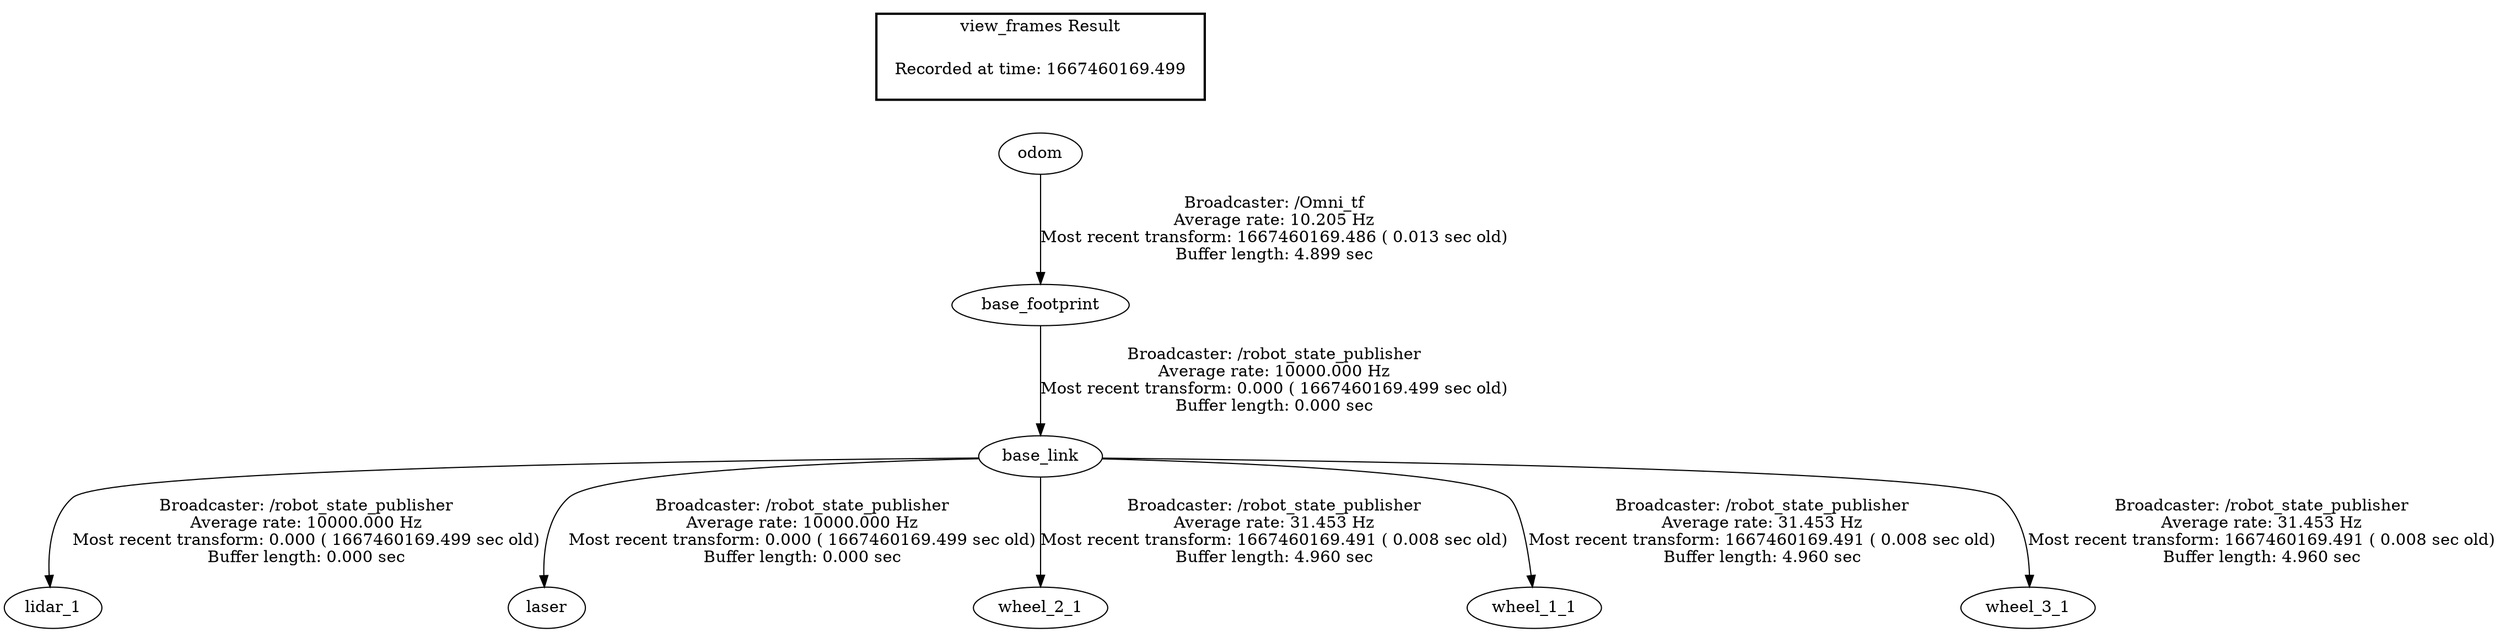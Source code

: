 digraph G {
"base_link" -> "lidar_1"[label="Broadcaster: /robot_state_publisher\nAverage rate: 10000.000 Hz\nMost recent transform: 0.000 ( 1667460169.499 sec old)\nBuffer length: 0.000 sec\n"];
"base_footprint" -> "base_link"[label="Broadcaster: /robot_state_publisher\nAverage rate: 10000.000 Hz\nMost recent transform: 0.000 ( 1667460169.499 sec old)\nBuffer length: 0.000 sec\n"];
"odom" -> "base_footprint"[label="Broadcaster: /Omni_tf\nAverage rate: 10.205 Hz\nMost recent transform: 1667460169.486 ( 0.013 sec old)\nBuffer length: 4.899 sec\n"];
"base_link" -> "laser"[label="Broadcaster: /robot_state_publisher\nAverage rate: 10000.000 Hz\nMost recent transform: 0.000 ( 1667460169.499 sec old)\nBuffer length: 0.000 sec\n"];
"base_link" -> "wheel_2_1"[label="Broadcaster: /robot_state_publisher\nAverage rate: 31.453 Hz\nMost recent transform: 1667460169.491 ( 0.008 sec old)\nBuffer length: 4.960 sec\n"];
"base_link" -> "wheel_1_1"[label="Broadcaster: /robot_state_publisher\nAverage rate: 31.453 Hz\nMost recent transform: 1667460169.491 ( 0.008 sec old)\nBuffer length: 4.960 sec\n"];
"base_link" -> "wheel_3_1"[label="Broadcaster: /robot_state_publisher\nAverage rate: 31.453 Hz\nMost recent transform: 1667460169.491 ( 0.008 sec old)\nBuffer length: 4.960 sec\n"];
edge [style=invis];
 subgraph cluster_legend { style=bold; color=black; label ="view_frames Result";
"Recorded at time: 1667460169.499"[ shape=plaintext ] ;
 }->"odom";
}